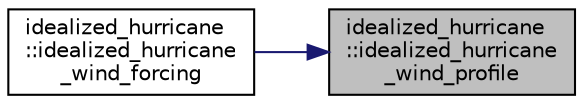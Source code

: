 digraph "idealized_hurricane::idealized_hurricane_wind_profile"
{
 // INTERACTIVE_SVG=YES
 // LATEX_PDF_SIZE
  edge [fontname="Helvetica",fontsize="10",labelfontname="Helvetica",labelfontsize="10"];
  node [fontname="Helvetica",fontsize="10",shape=record];
  rankdir="RL";
  Node1 [label="idealized_hurricane\l::idealized_hurricane\l_wind_profile",height=0.2,width=0.4,color="black", fillcolor="grey75", style="filled", fontcolor="black",tooltip="Calculate the wind speed at a location as a function of time."];
  Node1 -> Node2 [dir="back",color="midnightblue",fontsize="10",style="solid",fontname="Helvetica"];
  Node2 [label="idealized_hurricane\l::idealized_hurricane\l_wind_forcing",height=0.2,width=0.4,color="black", fillcolor="white", style="filled",URL="$namespaceidealized__hurricane.html#af445bdf432f5001a639d56898a4e92bc",tooltip="Computes the surface wind for the idealized hurricane test cases."];
}
